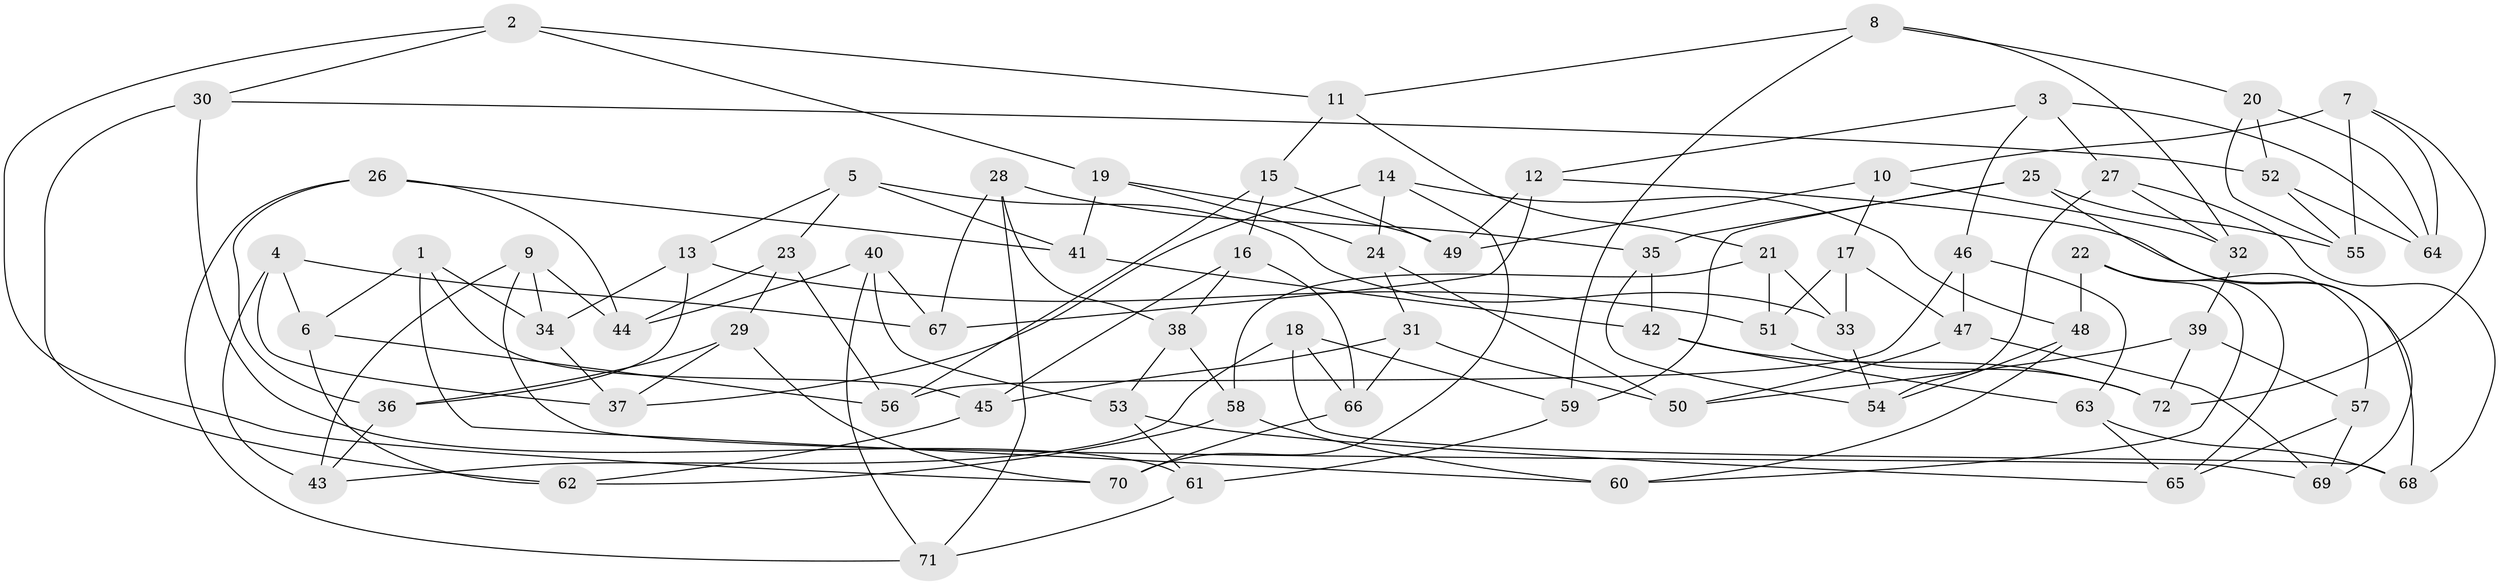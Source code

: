 // Generated by graph-tools (version 1.1) at 2025/38/03/09/25 02:38:11]
// undirected, 72 vertices, 144 edges
graph export_dot {
graph [start="1"]
  node [color=gray90,style=filled];
  1;
  2;
  3;
  4;
  5;
  6;
  7;
  8;
  9;
  10;
  11;
  12;
  13;
  14;
  15;
  16;
  17;
  18;
  19;
  20;
  21;
  22;
  23;
  24;
  25;
  26;
  27;
  28;
  29;
  30;
  31;
  32;
  33;
  34;
  35;
  36;
  37;
  38;
  39;
  40;
  41;
  42;
  43;
  44;
  45;
  46;
  47;
  48;
  49;
  50;
  51;
  52;
  53;
  54;
  55;
  56;
  57;
  58;
  59;
  60;
  61;
  62;
  63;
  64;
  65;
  66;
  67;
  68;
  69;
  70;
  71;
  72;
  1 -- 34;
  1 -- 60;
  1 -- 45;
  1 -- 6;
  2 -- 11;
  2 -- 70;
  2 -- 30;
  2 -- 19;
  3 -- 12;
  3 -- 64;
  3 -- 46;
  3 -- 27;
  4 -- 37;
  4 -- 43;
  4 -- 6;
  4 -- 67;
  5 -- 13;
  5 -- 33;
  5 -- 41;
  5 -- 23;
  6 -- 62;
  6 -- 56;
  7 -- 10;
  7 -- 55;
  7 -- 72;
  7 -- 64;
  8 -- 32;
  8 -- 20;
  8 -- 11;
  8 -- 59;
  9 -- 69;
  9 -- 43;
  9 -- 44;
  9 -- 34;
  10 -- 17;
  10 -- 32;
  10 -- 49;
  11 -- 15;
  11 -- 21;
  12 -- 67;
  12 -- 69;
  12 -- 49;
  13 -- 51;
  13 -- 36;
  13 -- 34;
  14 -- 37;
  14 -- 48;
  14 -- 24;
  14 -- 70;
  15 -- 16;
  15 -- 56;
  15 -- 49;
  16 -- 45;
  16 -- 38;
  16 -- 66;
  17 -- 47;
  17 -- 33;
  17 -- 51;
  18 -- 66;
  18 -- 59;
  18 -- 43;
  18 -- 68;
  19 -- 41;
  19 -- 24;
  19 -- 49;
  20 -- 55;
  20 -- 64;
  20 -- 52;
  21 -- 58;
  21 -- 51;
  21 -- 33;
  22 -- 60;
  22 -- 65;
  22 -- 48;
  22 -- 57;
  23 -- 44;
  23 -- 29;
  23 -- 56;
  24 -- 50;
  24 -- 31;
  25 -- 55;
  25 -- 59;
  25 -- 68;
  25 -- 35;
  26 -- 36;
  26 -- 41;
  26 -- 71;
  26 -- 44;
  27 -- 68;
  27 -- 54;
  27 -- 32;
  28 -- 35;
  28 -- 38;
  28 -- 71;
  28 -- 67;
  29 -- 70;
  29 -- 36;
  29 -- 37;
  30 -- 52;
  30 -- 61;
  30 -- 62;
  31 -- 66;
  31 -- 50;
  31 -- 45;
  32 -- 39;
  33 -- 54;
  34 -- 37;
  35 -- 42;
  35 -- 54;
  36 -- 43;
  38 -- 53;
  38 -- 58;
  39 -- 50;
  39 -- 72;
  39 -- 57;
  40 -- 53;
  40 -- 71;
  40 -- 67;
  40 -- 44;
  41 -- 42;
  42 -- 63;
  42 -- 72;
  45 -- 62;
  46 -- 63;
  46 -- 56;
  46 -- 47;
  47 -- 50;
  47 -- 69;
  48 -- 60;
  48 -- 54;
  51 -- 72;
  52 -- 64;
  52 -- 55;
  53 -- 61;
  53 -- 65;
  57 -- 69;
  57 -- 65;
  58 -- 60;
  58 -- 62;
  59 -- 61;
  61 -- 71;
  63 -- 68;
  63 -- 65;
  66 -- 70;
}
